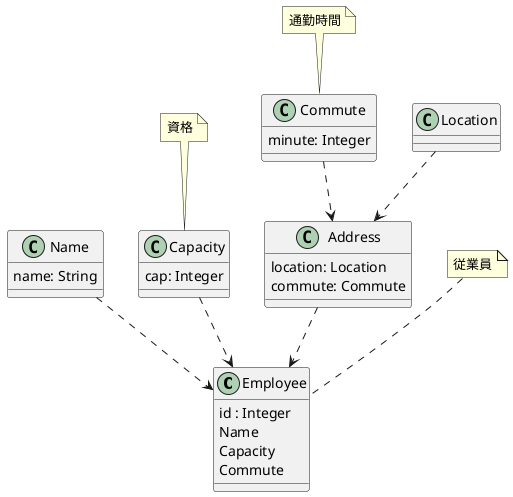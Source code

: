 @startuml
class Employee {
    id : Integer
    Name
    Capacity
    Commute
}

class Name {
    name: String
}

class Capacity {
    cap: Integer
}

class Address {
    location: Location
    commute: Commute
}

class Commute {
    minute: Integer
}

class Location {
}


Name ..> Employee
Capacity ..> Employee
Address ..> Employee
Commute ..> Address
Location ..> Address

note top of Employee : 従業員
note top of Capacity : 資格
note top of Commute : 通勤時間

@enduml
